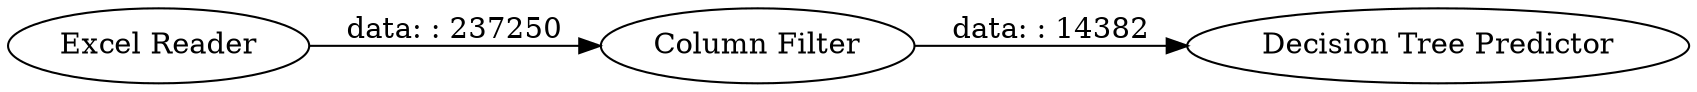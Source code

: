 digraph {
	"6518044521800648025_1" [label="Excel Reader"]
	"6518044521800648025_4" [label="Column Filter"]
	"6518044521800648025_5" [label="Decision Tree Predictor"]
	"6518044521800648025_4" -> "6518044521800648025_5" [label="data: : 14382"]
	"6518044521800648025_1" -> "6518044521800648025_4" [label="data: : 237250"]
	rankdir=LR
}
